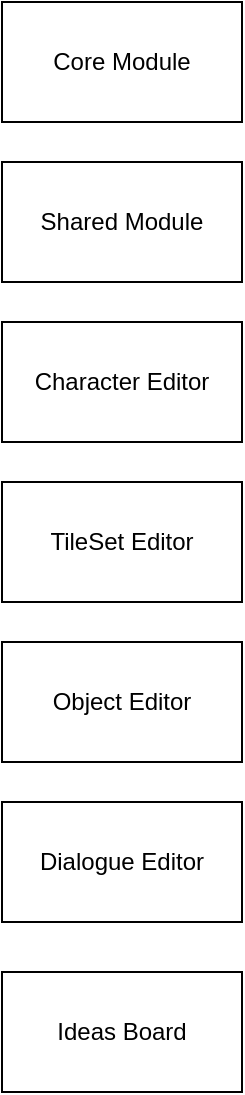 <mxfile version="15.4.0" type="device"><diagram id="BwNa2i5PR8E8g_a4eFiq" name="Page-1"><mxGraphModel dx="1086" dy="785" grid="1" gridSize="10" guides="1" tooltips="1" connect="1" arrows="1" fold="1" page="1" pageScale="1" pageWidth="827" pageHeight="1169" math="0" shadow="0"><root><mxCell id="0"/><mxCell id="1" parent="0"/><mxCell id="Bf22yzjQ2e2IWWil1xie-1" value="Core Module" style="rounded=0;whiteSpace=wrap;html=1;" vertex="1" parent="1"><mxGeometry x="160" y="40" width="120" height="60" as="geometry"/></mxCell><mxCell id="Bf22yzjQ2e2IWWil1xie-2" value="Shared Module" style="rounded=0;whiteSpace=wrap;html=1;" vertex="1" parent="1"><mxGeometry x="160" y="120" width="120" height="60" as="geometry"/></mxCell><mxCell id="Bf22yzjQ2e2IWWil1xie-3" value="Character Editor" style="rounded=0;whiteSpace=wrap;html=1;" vertex="1" parent="1"><mxGeometry x="160" y="200" width="120" height="60" as="geometry"/></mxCell><mxCell id="Bf22yzjQ2e2IWWil1xie-4" value="TileSet Editor" style="rounded=0;whiteSpace=wrap;html=1;" vertex="1" parent="1"><mxGeometry x="160" y="280" width="120" height="60" as="geometry"/></mxCell><mxCell id="Bf22yzjQ2e2IWWil1xie-5" value="Object Editor" style="rounded=0;whiteSpace=wrap;html=1;" vertex="1" parent="1"><mxGeometry x="160" y="360" width="120" height="60" as="geometry"/></mxCell><mxCell id="Bf22yzjQ2e2IWWil1xie-6" value="Dialogue Editor" style="rounded=0;whiteSpace=wrap;html=1;" vertex="1" parent="1"><mxGeometry x="160" y="440" width="120" height="60" as="geometry"/></mxCell><mxCell id="Bf22yzjQ2e2IWWil1xie-7" value="Ideas Board" style="rounded=0;whiteSpace=wrap;html=1;" vertex="1" parent="1"><mxGeometry x="160" y="525" width="120" height="60" as="geometry"/></mxCell></root></mxGraphModel></diagram></mxfile>